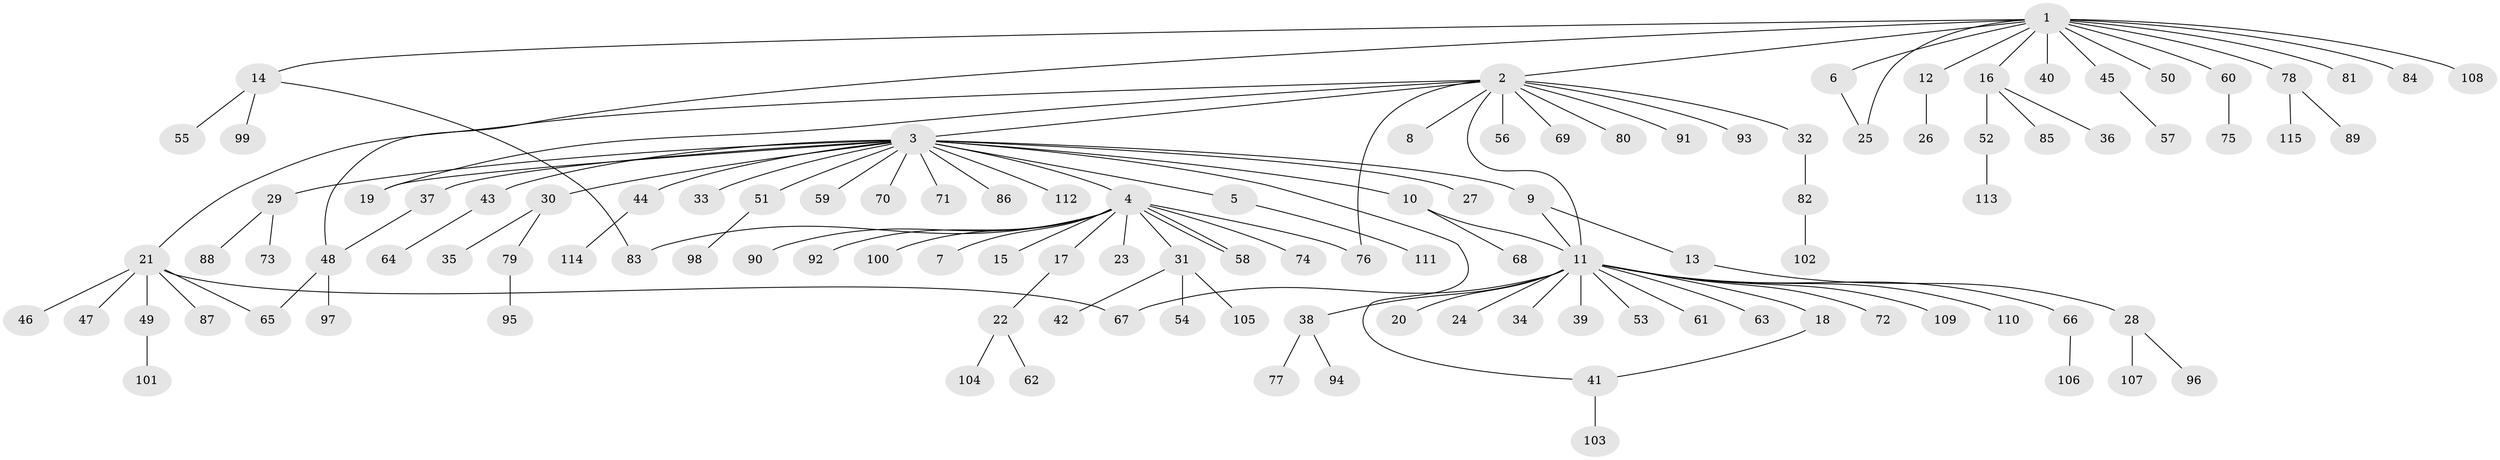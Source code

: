 // Generated by graph-tools (version 1.1) at 2025/11/02/27/25 16:11:11]
// undirected, 115 vertices, 125 edges
graph export_dot {
graph [start="1"]
  node [color=gray90,style=filled];
  1;
  2;
  3;
  4;
  5;
  6;
  7;
  8;
  9;
  10;
  11;
  12;
  13;
  14;
  15;
  16;
  17;
  18;
  19;
  20;
  21;
  22;
  23;
  24;
  25;
  26;
  27;
  28;
  29;
  30;
  31;
  32;
  33;
  34;
  35;
  36;
  37;
  38;
  39;
  40;
  41;
  42;
  43;
  44;
  45;
  46;
  47;
  48;
  49;
  50;
  51;
  52;
  53;
  54;
  55;
  56;
  57;
  58;
  59;
  60;
  61;
  62;
  63;
  64;
  65;
  66;
  67;
  68;
  69;
  70;
  71;
  72;
  73;
  74;
  75;
  76;
  77;
  78;
  79;
  80;
  81;
  82;
  83;
  84;
  85;
  86;
  87;
  88;
  89;
  90;
  91;
  92;
  93;
  94;
  95;
  96;
  97;
  98;
  99;
  100;
  101;
  102;
  103;
  104;
  105;
  106;
  107;
  108;
  109;
  110;
  111;
  112;
  113;
  114;
  115;
  1 -- 2;
  1 -- 6;
  1 -- 12;
  1 -- 14;
  1 -- 16;
  1 -- 25;
  1 -- 40;
  1 -- 45;
  1 -- 48;
  1 -- 50;
  1 -- 60;
  1 -- 78;
  1 -- 81;
  1 -- 84;
  1 -- 108;
  2 -- 3;
  2 -- 8;
  2 -- 11;
  2 -- 19;
  2 -- 21;
  2 -- 32;
  2 -- 56;
  2 -- 69;
  2 -- 76;
  2 -- 80;
  2 -- 91;
  2 -- 93;
  3 -- 4;
  3 -- 5;
  3 -- 9;
  3 -- 10;
  3 -- 19;
  3 -- 27;
  3 -- 29;
  3 -- 30;
  3 -- 33;
  3 -- 37;
  3 -- 41;
  3 -- 43;
  3 -- 44;
  3 -- 51;
  3 -- 59;
  3 -- 70;
  3 -- 71;
  3 -- 86;
  3 -- 112;
  4 -- 7;
  4 -- 15;
  4 -- 17;
  4 -- 23;
  4 -- 31;
  4 -- 58;
  4 -- 58;
  4 -- 74;
  4 -- 76;
  4 -- 83;
  4 -- 90;
  4 -- 92;
  4 -- 100;
  5 -- 111;
  6 -- 25;
  9 -- 11;
  9 -- 13;
  10 -- 11;
  10 -- 68;
  11 -- 18;
  11 -- 20;
  11 -- 24;
  11 -- 34;
  11 -- 38;
  11 -- 39;
  11 -- 53;
  11 -- 61;
  11 -- 63;
  11 -- 66;
  11 -- 67;
  11 -- 72;
  11 -- 109;
  11 -- 110;
  12 -- 26;
  13 -- 28;
  14 -- 55;
  14 -- 83;
  14 -- 99;
  16 -- 36;
  16 -- 52;
  16 -- 85;
  17 -- 22;
  18 -- 41;
  21 -- 46;
  21 -- 47;
  21 -- 49;
  21 -- 65;
  21 -- 67;
  21 -- 87;
  22 -- 62;
  22 -- 104;
  28 -- 96;
  28 -- 107;
  29 -- 73;
  29 -- 88;
  30 -- 35;
  30 -- 79;
  31 -- 42;
  31 -- 54;
  31 -- 105;
  32 -- 82;
  37 -- 48;
  38 -- 77;
  38 -- 94;
  41 -- 103;
  43 -- 64;
  44 -- 114;
  45 -- 57;
  48 -- 65;
  48 -- 97;
  49 -- 101;
  51 -- 98;
  52 -- 113;
  60 -- 75;
  66 -- 106;
  78 -- 89;
  78 -- 115;
  79 -- 95;
  82 -- 102;
}
